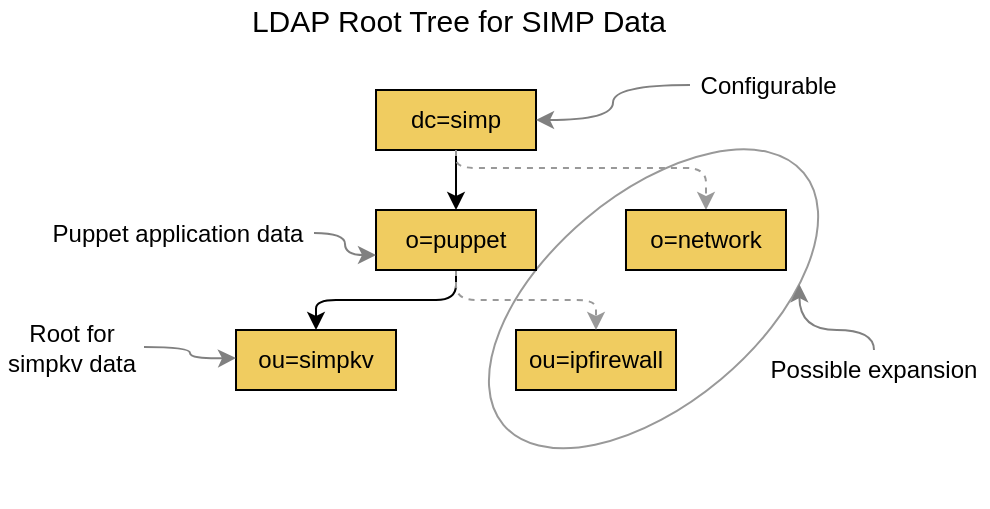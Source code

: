 <mxfile version="14.6.11" type="google"><diagram name="Page-1" id="2c0d36ab-eaac-3732-788b-9136903baeff"><mxGraphModel dx="1082" dy="573" grid="1" gridSize="1" guides="1" tooltips="1" connect="1" arrows="1" fold="1" page="1" pageScale="1.5" pageWidth="1169" pageHeight="827" background="#ffffff" math="0" shadow="0"><root><mxCell id="0"/><mxCell id="1" parent="0"/><mxCell id="aNhBmwkYdpQluNwi7OHE-1" value="" style="ellipse;whiteSpace=wrap;html=1;fillColor=none;strokeColor=#999999;rotation=-40;" vertex="1" parent="1"><mxGeometry x="341.77" y="114.94" width="196" height="104.96" as="geometry"/></mxCell><mxCell id="0eRQLGUDFKv9jYtDVFkk-36" style="edgeStyle=orthogonalEdgeStyle;rounded=0;orthogonalLoop=1;jettySize=auto;html=1;exitDx=0;exitDy=0;noEdgeStyle=1;orthogonal=1;" parent="1" source="0eRQLGUDFKv9jYtDVFkk-15" target="0eRQLGUDFKv9jYtDVFkk-16" edge="1"><mxGeometry x="246.005" y="63" as="geometry"><Array as="points"><mxPoint x="341.005" y="83"/><mxPoint x="341.005" y="113"/></Array></mxGeometry></mxCell><mxCell id="0eRQLGUDFKv9jYtDVFkk-18" value="ou=simpkv" style="whiteSpace=wrap;html=1;fillColor=#F0CC60;" parent="1" vertex="1"><mxGeometry x="231.005" y="183" width="80" height="30" as="geometry"/></mxCell><mxCell id="0eRQLGUDFKv9jYtDVFkk-37" style="edgeStyle=elbowEdgeStyle;orthogonalLoop=1;jettySize=auto;html=1;exitDx=0;exitDy=0;entryDx=0;entryDy=0;orthogonal=1;rounded=1;entryX=0.5;entryY=0;exitX=0.5;exitY=1;elbow=vertical;" parent="1" source="0eRQLGUDFKv9jYtDVFkk-16" target="0eRQLGUDFKv9jYtDVFkk-18" edge="1"><mxGeometry as="geometry"/></mxCell><mxCell id="JSehxr0sg_g_iUAbXu5D-3" value="ou=ipfirewall" style="whiteSpace=wrap;html=1;fillColor=#F0CC60;" parent="1" vertex="1"><mxGeometry x="371.005" y="183" width="80" height="30" as="geometry"/></mxCell><mxCell id="JSehxr0sg_g_iUAbXu5D-8" style="edgeStyle=elbowEdgeStyle;rounded=1;orthogonalLoop=1;jettySize=auto;html=1;exitDx=0;exitDy=0;orthogonal=1;strokeColor=#999999;dashed=1;entryX=0.5;entryY=0;entryDx=0;entryDy=0;exitX=0.5;exitY=1;elbow=vertical;" parent="1" source="0eRQLGUDFKv9jYtDVFkk-16" target="JSehxr0sg_g_iUAbXu5D-3" edge="1"><mxGeometry as="geometry"><mxPoint x="-396.62" y="141" as="sourcePoint"/><mxPoint x="503.88" y="172" as="targetPoint"/></mxGeometry></mxCell><mxCell id="0eRQLGUDFKv9jYtDVFkk-15" value="dc=simp" style="whiteSpace=wrap;html=1;fillColor=#F0CC60;" parent="1" vertex="1"><mxGeometry x="301.005" y="63" width="80" height="30" as="geometry"/></mxCell><mxCell id="0eRQLGUDFKv9jYtDVFkk-16" value="o=puppet" style="whiteSpace=wrap;html=1;fillColor=#F0CC60;" parent="1" vertex="1"><mxGeometry x="301.005" y="123" width="80" height="30" as="geometry"/></mxCell><mxCell id="6dXLu6blkyTbRy3E-Sws-2" value="&lt;font style=&quot;font-size: 15px&quot;&gt;LDAP Root Tree for SIMP Data&lt;/font&gt;" style="text;html=1;strokeColor=none;fillColor=none;align=center;verticalAlign=middle;whiteSpace=wrap;rounded=0;autosize=1;" parent="1" vertex="1"><mxGeometry x="193" y="18" width="299" height="20" as="geometry"/></mxCell><mxCell id="6dXLu6blkyTbRy3E-Sws-6" value="Configurable&amp;nbsp;" style="text;html=1;strokeColor=none;fillColor=none;align=center;verticalAlign=middle;whiteSpace=wrap;rounded=0;autosize=1;" parent="1" vertex="1"><mxGeometry x="458" y="51" width="82" height="19" as="geometry"/></mxCell><mxCell id="6dXLu6blkyTbRy3E-Sws-9" value="" style="endArrow=classic;html=1;entryX=1;entryY=0.5;entryDx=0;entryDy=0;strokeColor=#808080;edgeStyle=orthogonalEdgeStyle;curved=1;exitX=0;exitY=0.5;exitDx=0;exitDy=0;" parent="1" source="6dXLu6blkyTbRy3E-Sws-6" target="0eRQLGUDFKv9jYtDVFkk-15" edge="1"><mxGeometry width="50" height="50" relative="1" as="geometry"><mxPoint x="488" y="95" as="sourcePoint"/><mxPoint x="399" y="90" as="targetPoint"/></mxGeometry></mxCell><mxCell id="6dXLu6blkyTbRy3E-Sws-10" value="Puppet application data" style="text;html=1;strokeColor=none;fillColor=none;align=center;verticalAlign=middle;whiteSpace=wrap;rounded=0;autosize=1;" parent="1" vertex="1"><mxGeometry x="134" y="125" width="136" height="19" as="geometry"/></mxCell><mxCell id="6dXLu6blkyTbRy3E-Sws-12" value="Root for simpkv data" style="text;html=1;strokeColor=none;fillColor=none;align=center;verticalAlign=middle;whiteSpace=wrap;rounded=0;autosize=1;" parent="1" vertex="1"><mxGeometry x="113" y="172" width="72" height="39" as="geometry"/></mxCell><mxCell id="6dXLu6blkyTbRy3E-Sws-16" value="" style="endArrow=classic;html=1;entryX=0;entryY=0.75;entryDx=0;entryDy=0;strokeColor=#808080;edgeStyle=orthogonalEdgeStyle;curved=1;exitX=1;exitY=0.5;exitDx=0;exitDy=0;" parent="1" source="6dXLu6blkyTbRy3E-Sws-10" target="0eRQLGUDFKv9jYtDVFkk-16" edge="1"><mxGeometry width="50" height="50" relative="1" as="geometry"><mxPoint x="486" y="134" as="sourcePoint"/><mxPoint x="409.005" y="151.5" as="targetPoint"/></mxGeometry></mxCell><mxCell id="6dXLu6blkyTbRy3E-Sws-17" value="" style="curved=1;endArrow=classic;html=1;strokeColor=#808080;exitX=1;exitY=0.5;exitDx=0;exitDy=0;edgeStyle=orthogonalEdgeStyle;" parent="1" source="6dXLu6blkyTbRy3E-Sws-12" edge="1"><mxGeometry width="50" height="50" relative="1" as="geometry"><mxPoint x="125" y="254" as="sourcePoint"/><mxPoint x="231" y="197" as="targetPoint"/></mxGeometry></mxCell><mxCell id="6dXLu6blkyTbRy3E-Sws-19" value="&lt;div align=&quot;left&quot;&gt;Possible expansion&lt;br&gt;&lt;/div&gt;" style="text;html=1;strokeColor=none;fillColor=none;align=center;verticalAlign=middle;whiteSpace=wrap;rounded=0;autosize=1;" parent="1" vertex="1"><mxGeometry x="493" y="193" width="114" height="19" as="geometry"/></mxCell><mxCell id="6dXLu6blkyTbRy3E-Sws-20" value="" style="endArrow=classic;html=1;strokeColor=#808080;edgeStyle=orthogonalEdgeStyle;curved=1;entryX=0.809;entryY=0.893;entryDx=0;entryDy=0;entryPerimeter=0;" parent="1" source="6dXLu6blkyTbRy3E-Sws-19" target="aNhBmwkYdpQluNwi7OHE-1" edge="1"><mxGeometry width="50" height="50" relative="1" as="geometry"><mxPoint x="553" y="190" as="sourcePoint"/><mxPoint x="455.005" y="203.5" as="targetPoint"/></mxGeometry></mxCell><mxCell id="aNhBmwkYdpQluNwi7OHE-3" value="" style="endArrow=classic;html=1;dashed=1;strokeColor=#999999;exitX=0.5;exitY=1;exitDx=0;exitDy=0;edgeStyle=elbowEdgeStyle;elbow=vertical;entryX=0.5;entryY=0;entryDx=0;entryDy=0;" edge="1" parent="1" source="0eRQLGUDFKv9jYtDVFkk-15" target="aNhBmwkYdpQluNwi7OHE-4"><mxGeometry width="50" height="50" relative="1" as="geometry"><mxPoint x="525" y="321" as="sourcePoint"/><mxPoint x="546" y="99" as="targetPoint"/><Array as="points"><mxPoint x="443" y="102"/></Array></mxGeometry></mxCell><mxCell id="aNhBmwkYdpQluNwi7OHE-4" value="o=network" style="whiteSpace=wrap;html=1;fillColor=#F0CC60;" vertex="1" parent="1"><mxGeometry x="425.995" y="123" width="80" height="30" as="geometry"/></mxCell></root></mxGraphModel></diagram></mxfile>